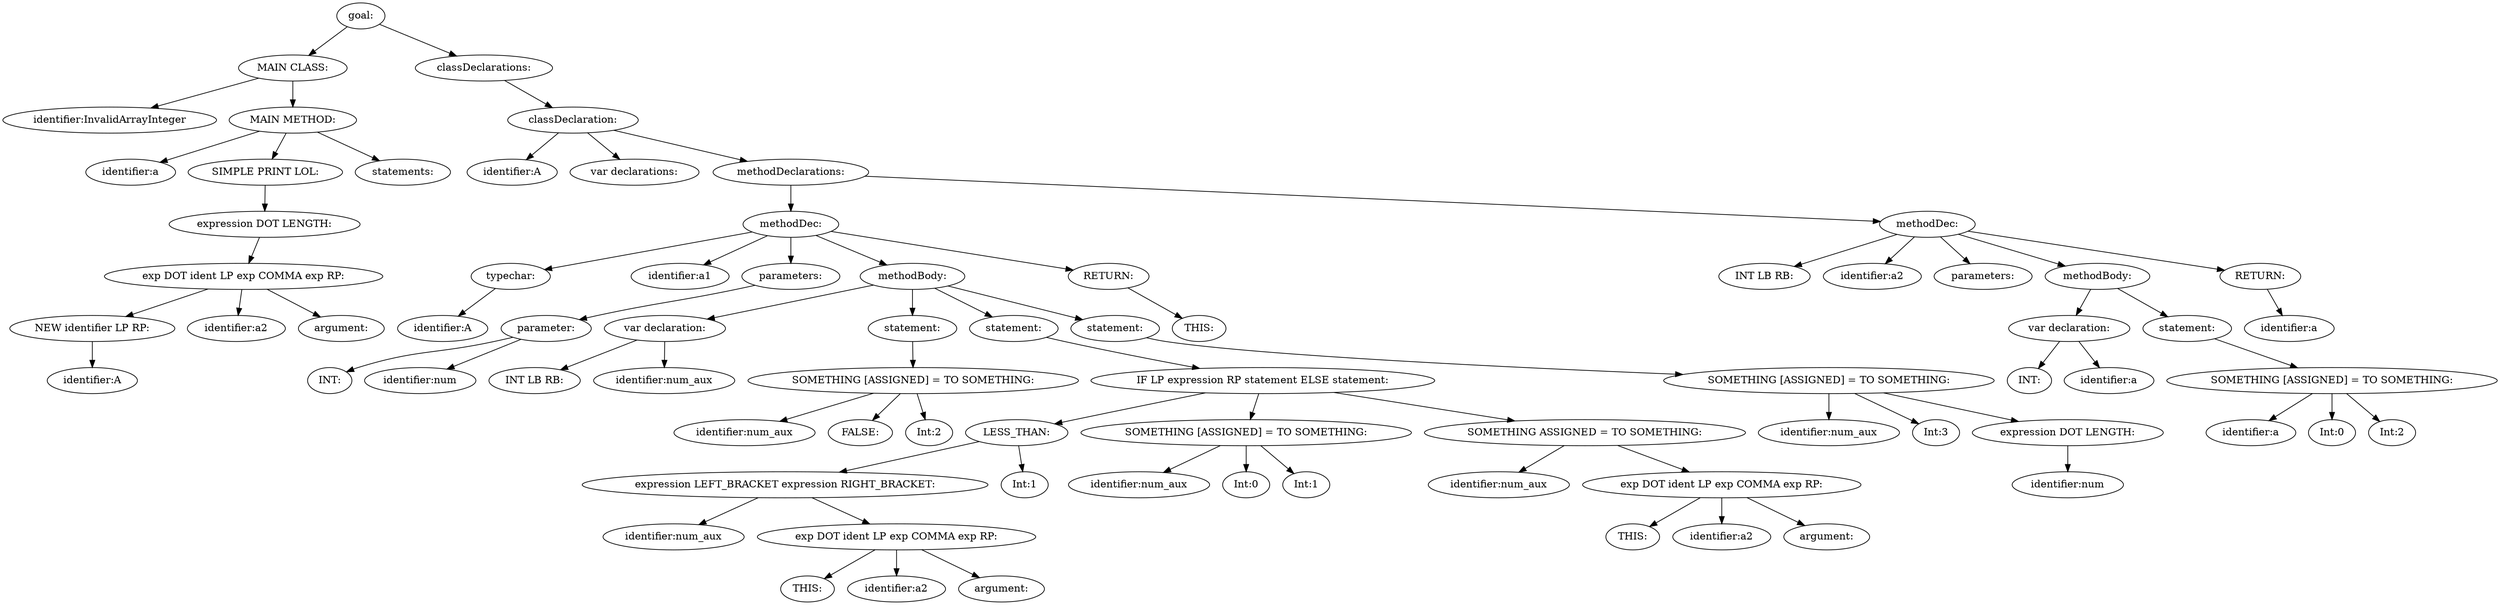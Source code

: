 digraph {
n0 [label="goal:"];
n1 [label="MAIN CLASS:"];
n2 [label="identifier:InvalidArrayInteger"];
n1 -> n2
n3 [label="MAIN METHOD:"];
n4 [label="identifier:a"];
n3 -> n4
n5 [label="SIMPLE PRINT LOL:"];
n6 [label="expression DOT LENGTH:"];
n7 [label="exp DOT ident LP exp COMMA exp RP:"];
n8 [label="NEW identifier LP RP:"];
n9 [label="identifier:A"];
n8 -> n9
n7 -> n8
n10 [label="identifier:a2"];
n7 -> n10
n11 [label="argument:"];
n7 -> n11
n6 -> n7
n5 -> n6
n3 -> n5
n12 [label="statements:"];
n3 -> n12
n1 -> n3
n0 -> n1
n13 [label="classDeclarations:"];
n14 [label="classDeclaration:"];
n15 [label="identifier:A"];
n14 -> n15
n16 [label="var declarations:"];
n14 -> n16
n17 [label="methodDeclarations:"];
n18 [label="methodDec:"];
n19 [label="typechar:"];
n20 [label="identifier:A"];
n19 -> n20
n18 -> n19
n21 [label="identifier:a1"];
n18 -> n21
n22 [label="parameters:"];
n23 [label="parameter:"];
n24 [label="INT:"];
n23 -> n24
n25 [label="identifier:num"];
n23 -> n25
n22 -> n23
n18 -> n22
n26 [label="methodBody:"];
n27 [label="var declaration:"];
n28 [label="INT LB RB:"];
n27 -> n28
n29 [label="identifier:num_aux"];
n27 -> n29
n26 -> n27
n30 [label="statement:"];
n31 [label="SOMETHING [ASSIGNED] = TO SOMETHING:"];
n32 [label="identifier:num_aux"];
n31 -> n32
n33 [label="FALSE:"];
n31 -> n33
n34 [label="Int:2"];
n31 -> n34
n30 -> n31
n26 -> n30
n35 [label="statement:"];
n36 [label="IF LP expression RP statement ELSE statement:"];
n37 [label="LESS_THAN:"];
n38 [label="expression LEFT_BRACKET expression RIGHT_BRACKET:"];
n39 [label="identifier:num_aux"];
n38 -> n39
n40 [label="exp DOT ident LP exp COMMA exp RP:"];
n41 [label="THIS:"];
n40 -> n41
n42 [label="identifier:a2"];
n40 -> n42
n43 [label="argument:"];
n40 -> n43
n38 -> n40
n37 -> n38
n44 [label="Int:1"];
n37 -> n44
n36 -> n37
n45 [label="SOMETHING [ASSIGNED] = TO SOMETHING:"];
n46 [label="identifier:num_aux"];
n45 -> n46
n47 [label="Int:0"];
n45 -> n47
n48 [label="Int:1"];
n45 -> n48
n36 -> n45
n49 [label="SOMETHING ASSIGNED = TO SOMETHING:"];
n50 [label="identifier:num_aux"];
n49 -> n50
n51 [label="exp DOT ident LP exp COMMA exp RP:"];
n52 [label="THIS:"];
n51 -> n52
n53 [label="identifier:a2"];
n51 -> n53
n54 [label="argument:"];
n51 -> n54
n49 -> n51
n36 -> n49
n35 -> n36
n26 -> n35
n55 [label="statement:"];
n56 [label="SOMETHING [ASSIGNED] = TO SOMETHING:"];
n57 [label="identifier:num_aux"];
n56 -> n57
n58 [label="Int:3"];
n56 -> n58
n59 [label="expression DOT LENGTH:"];
n60 [label="identifier:num"];
n59 -> n60
n56 -> n59
n55 -> n56
n26 -> n55
n18 -> n26
n61 [label="RETURN:"];
n62 [label="THIS:"];
n61 -> n62
n18 -> n61
n17 -> n18
n63 [label="methodDec:"];
n64 [label="INT LB RB:"];
n63 -> n64
n65 [label="identifier:a2"];
n63 -> n65
n66 [label="parameters:"];
n63 -> n66
n67 [label="methodBody:"];
n68 [label="var declaration:"];
n69 [label="INT:"];
n68 -> n69
n70 [label="identifier:a"];
n68 -> n70
n67 -> n68
n71 [label="statement:"];
n72 [label="SOMETHING [ASSIGNED] = TO SOMETHING:"];
n73 [label="identifier:a"];
n72 -> n73
n74 [label="Int:0"];
n72 -> n74
n75 [label="Int:2"];
n72 -> n75
n71 -> n72
n67 -> n71
n63 -> n67
n76 [label="RETURN:"];
n77 [label="identifier:a"];
n76 -> n77
n63 -> n76
n17 -> n63
n14 -> n17
n13 -> n14
n0 -> n13
}
